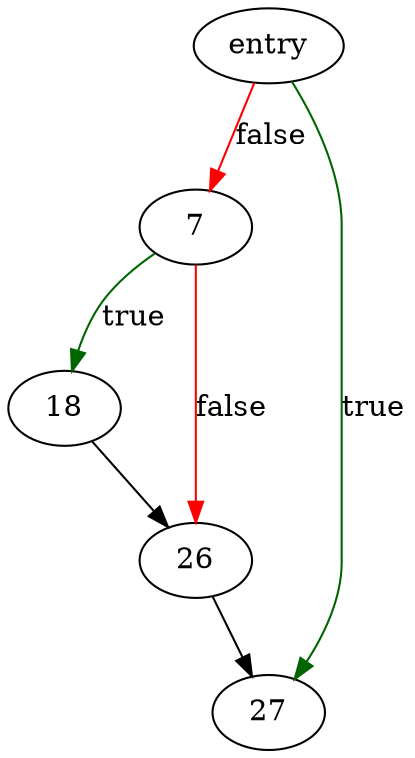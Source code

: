 digraph "allocateTempSpace" {
	// Node definitions.
	1 [label=entry];
	7;
	18;
	26;
	27;

	// Edge definitions.
	1 -> 7 [
		color=red
		label=false
	];
	1 -> 27 [
		color=darkgreen
		label=true
	];
	7 -> 18 [
		color=darkgreen
		label=true
	];
	7 -> 26 [
		color=red
		label=false
	];
	18 -> 26;
	26 -> 27;
}